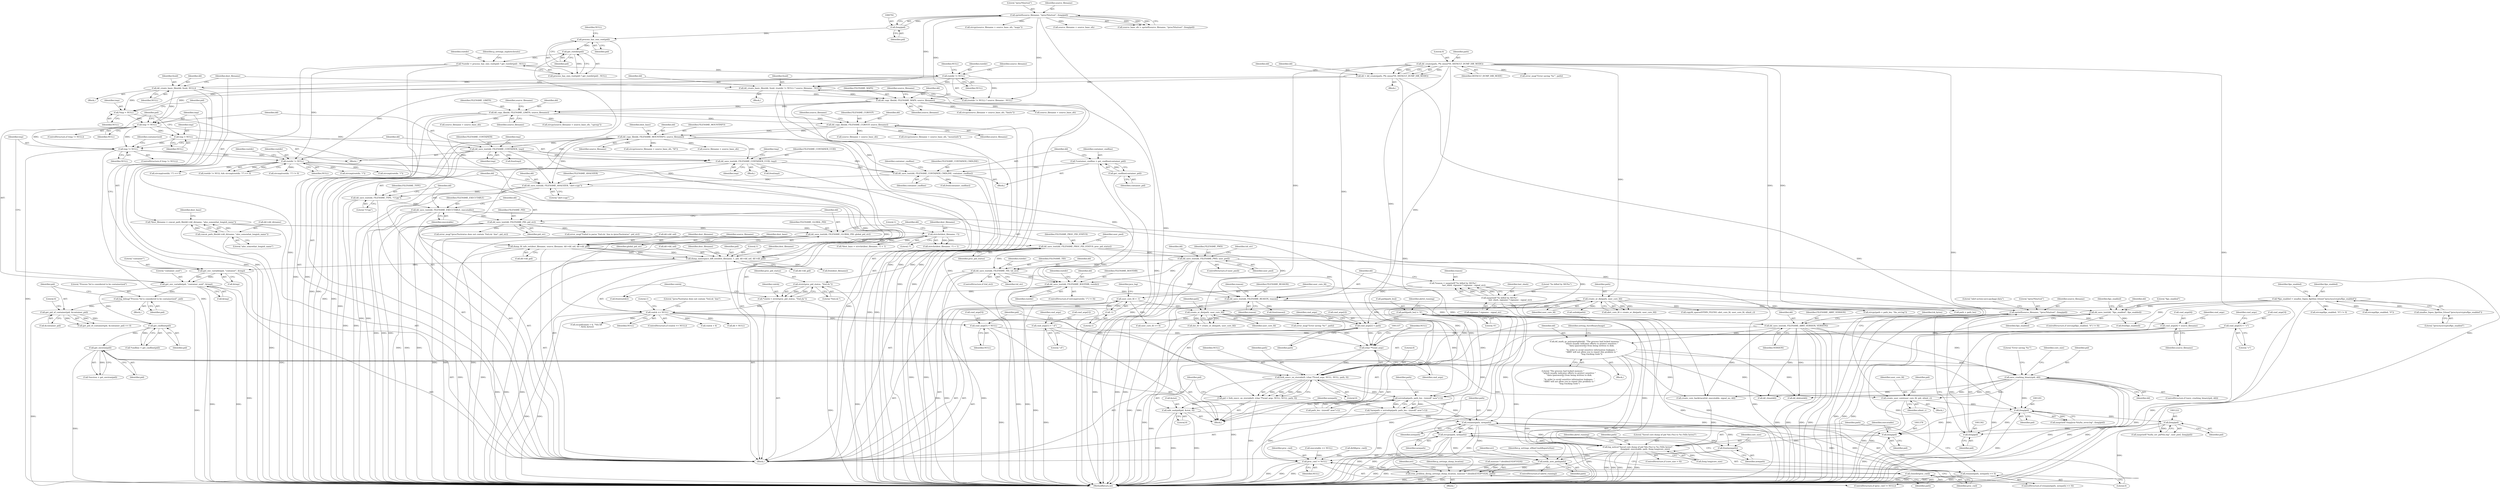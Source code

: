 digraph "0_abrt_3c1b60cfa62d39e5fff5a53a5bc53dae189e740e@API" {
"1001334" [label="(Call,fork_execv_on_steroids(0, (char **)cmd_args, NULL, NULL, path, 0))"];
"1001336" [label="(Call,(char **)cmd_args)"];
"1001311" [label="(Call,cmd_args[2] = path)"];
"1001150" [label="(Call,create_or_die(path, user_core_fd))"];
"1000777" [label="(Call,dd_create(path, /*fs owner*/0, DEFAULT_DUMP_DIR_MODE))"];
"1001286" [label="(Call,path[path_len] = '\0')"];
"1001244" [label="(Call,create_or_die(path, user_core_fd))"];
"1001190" [label="(Call,user_core_fd = -1)"];
"1001192" [label="(Call,-1)"];
"1001306" [label="(Call,cmd_args[1] = \"-d\")"];
"1001321" [label="(Call,cmd_args[4] = source_filename)"];
"1001298" [label="(Call,sprintf(source_filename, \"/proc/%lu/root\", (long)pid))"];
"1000885" [label="(Call,dump_fd_info_ext(dest_filename, source_filename, dd->dd_uid, dd->dd_gid))"];
"1000837" [label="(Call,strrchr(dest_filename, '/'))"];
"1000826" [label="(Call,*dest_filename = concat_path_file(dd->dd_dirname, \"also_somewhat_longish_name\"))"];
"1000828" [label="(Call,concat_path_file(dd->dd_dirname, \"also_somewhat_longish_name\"))"];
"1000873" [label="(Call,dd_copy_file(dd, FILENAME_MOUNTINFO, source_filename))"];
"1000864" [label="(Call,dd_copy_file(dd, FILENAME_CGROUP, source_filename))"];
"1000855" [label="(Call,dd_copy_file(dd, FILENAME_LIMITS, source_filename))"];
"1000846" [label="(Call,dd_copy_file(dd, FILENAME_MAPS, source_filename))"];
"1000810" [label="(Call,dd_create_basic_files(dd, fsuid, (rootdir != NULL) ? source_filename : NULL))"];
"1000775" [label="(Call,dd = dd_create(path, /*fs owner*/0, DEFAULT_DUMP_DIR_MODE))"];
"1000788" [label="(Call,sprintf(source_filename, \"/proc/%lu/root\", (long)pid))"];
"1000791" [label="(Call,(long)pid)"];
"1000814" [label="(Call,rootdir != NULL)"];
"1000799" [label="(Call,*rootdir = process_has_own_root(pid) ? get_rootdir(pid) : NULL)"];
"1000804" [label="(Call,get_rootdir(pid))"];
"1000802" [label="(Call,process_has_own_root(pid))"];
"1000821" [label="(Call,dd_create_basic_files(dd, fsuid, NULL))"];
"1001301" [label="(Call,(long)pid)"];
"1001221" [label="(Call,(long)pid)"];
"1001200" [label="(Call,(long)pid)"];
"1001186" [label="(Call,create_user_core(user_core_fd, pid, ulimit_c))"];
"1001063" [label="(Call,get_environ(pid))"];
"1001056" [label="(Call,get_cmdline(pid))"];
"1000932" [label="(Call,get_env_variable(pid, \"container_uuid\", &tmp))"];
"1000913" [label="(Call,get_env_variable(pid, \"container\", &tmp))"];
"1000897" [label="(Call,dump_namespace_diff_ext(dest_filename, 1, pid, dd->dd_uid, dd->dd_gid))"];
"1000969" [label="(Call,get_pid_of_container(pid, &container_pid))"];
"1000963" [label="(Call,log_debug(\"Process %d is considered to be containerized\", pid))"];
"1001132" [label="(Call,save_crashing_binary(pid, dd))"];
"1001087" [label="(Call,dd_save_text(dd, FILENAME_ABRT_VERSION, VERSION))"];
"1001047" [label="(Call,dd_save_text(dd, FILENAME_REASON, reason))"];
"1001006" [label="(Call,dd_save_text(dd, FILENAME_PROC_PID_STATUS, proc_pid_status))"];
"1001002" [label="(Call,dd_save_text(dd, FILENAME_GLOBAL_PID, global_pid_str))"];
"1000998" [label="(Call,dd_save_text(dd, FILENAME_PID, pid_str))"];
"1000994" [label="(Call,dd_save_text(dd, FILENAME_EXECUTABLE, executable))"];
"1000990" [label="(Call,dd_save_text(dd, FILENAME_TYPE, \"CCpp\"))"];
"1000986" [label="(Call,dd_save_text(dd, FILENAME_ANALYZER, \"abrt-ccpp\"))"];
"1000980" [label="(Call,dd_save_text(dd, FILENAME_CONTAINER_CMDLINE, container_cmdline))"];
"1000942" [label="(Call,dd_save_text(dd, FILENAME_CONTAINER_UUID, tmp))"];
"1000923" [label="(Call,dd_save_text(dd, FILENAME_CONTAINER, tmp))"];
"1000919" [label="(Call,tmp != NULL)"];
"1000910" [label="(Call,*tmp = NULL)"];
"1000938" [label="(Call,tmp != NULL)"];
"1000929" [label="(Call,tmp = NULL)"];
"1000976" [label="(Call,*container_cmdline = get_cmdline(container_pid))"];
"1000978" [label="(Call,get_cmdline(container_pid))"];
"1001018" [label="(Call,dd_save_text(dd, FILENAME_TID, tid_str))"];
"1001012" [label="(Call,dd_save_text(dd, FILENAME_PWD, user_pwd))"];
"1001031" [label="(Call,dd_save_text(dd, FILENAME_ROOTDIR, rootdir))"];
"1000952" [label="(Call,rootdir != NULL)"];
"1001038" [label="(Call,*reason = xasprintf(\"%s killed by SIG%s\",\n                                 last_slash, signame ? signame : signal_str))"];
"1001040" [label="(Call,xasprintf(\"%s killed by SIG%s\",\n                                 last_slash, signame ? signame : signal_str))"];
"1001081" [label="(Call,dd_save_text(dd, \"fips_enabled\", fips_enabled))"];
"1001068" [label="(Call,*fips_enabled = xmalloc_fopen_fgetline_fclose(\"/proc/sys/crypto/fips_enabled\"))"];
"1001070" [label="(Call,xmalloc_fopen_fgetline_fclose(\"/proc/sys/crypto/fips_enabled\"))"];
"1001125" [label="(Call,dd_mark_as_notreportable(dd, \"The process had locked memory \"\n                    \"which usually indicates efforts to protect sensitive \"\n                    \"data (passwords) from being written to disk.\n\"\n                    \"In order to avoid sensitive information leakages, \"\n                    \"ABRT will not allow you to report this problem to \"\n                    \"bug tracking tools\"))"];
"1001316" [label="(Call,cmd_args[3] = \"-r\")"];
"1001326" [label="(Call,cmd_args[5] = NULL)"];
"1001102" [label="(Call,vmlck == NULL)"];
"1001096" [label="(Call,*vmlck = strstr(proc_pid_status, \"VmLck:\"))"];
"1001098" [label="(Call,strstr(proc_pid_status, \"VmLck:\"))"];
"1001332" [label="(Call,pid = fork_execv_on_steroids(0, (char **)cmd_args, NULL, NULL, path, 0))"];
"1001344" [label="(Call,safe_waitpid(pid, &stat, 0))"];
"1001377" [label="(Call,(long)pid)"];
"1001375" [label="(Call,log_notice(\"Saved core dump of pid %lu (%s) to %s (%llu bytes)\",\n                       (long)pid, executable, path, (long long)core_size))"];
"1001387" [label="(Call,notify_new_path(path))"];
"1001405" [label="(Call,trim_problem_dirs(g_settings_dump_location, maxsize * (double)(1024*1024), path))"];
"1001352" [label="(Call,xstrndup(path, path_len - (sizeof(\".new\")-1)))"];
"1001350" [label="(Call,*newpath = xstrndup(path, path_len - (sizeof(\".new\")-1)))"];
"1001362" [label="(Call,rename(path, newpath))"];
"1001361" [label="(Call,rename(path, newpath) == 0)"];
"1001366" [label="(Call,strcpy(path, newpath))"];
"1001369" [label="(Call,free(newpath))"];
"1001440" [label="(Call,proc_cwd != NULL)"];
"1001443" [label="(Call,closedir(proc_cwd))"];
"1000818" [label="(Identifier,NULL)"];
"1001326" [label="(Call,cmd_args[5] = NULL)"];
"1000911" [label="(Identifier,tmp)"];
"1001019" [label="(Identifier,dd)"];
"1001003" [label="(Identifier,dd)"];
"1000943" [label="(Identifier,dd)"];
"1000822" [label="(Identifier,dd)"];
"1001005" [label="(Identifier,global_pid_str)"];
"1000873" [label="(Call,dd_copy_file(dd, FILENAME_MOUNTINFO, source_filename))"];
"1000859" [label="(Call,strcpy(source_filename + source_base_ofs, \"cgroup\"))"];
"1000994" [label="(Call,dd_save_text(dd, FILENAME_EXECUTABLE, executable))"];
"1001039" [label="(Identifier,reason)"];
"1000900" [label="(Identifier,pid)"];
"1000987" [label="(Identifier,dd)"];
"1001155" [label="(Call,copyfd_sparse(STDIN_FILENO, abrt_core_fd, user_core_fd, ulimit_c))"];
"1001043" [label="(Call,signame ? signame : signal_str)"];
"1001101" [label="(ControlStructure,if (vmlck == NULL))"];
"1001297" [label="(Block,)"];
"1000971" [label="(Call,&container_pid)"];
"1000805" [label="(Identifier,pid)"];
"1001379" [label="(Identifier,pid)"];
"1001034" [label="(Identifier,rootdir)"];
"1000982" [label="(Identifier,FILENAME_CONTAINER_CMDLINE)"];
"1001124" [label="(Block,)"];
"1001311" [label="(Call,cmd_args[2] = path)"];
"1000939" [label="(Identifier,tmp)"];
"1001202" [label="(Identifier,pid)"];
"1001015" [label="(Identifier,user_pwd)"];
"1000857" [label="(Identifier,FILENAME_LIMITS)"];
"1001354" [label="(Call,path_len - (sizeof(\".new\")-1))"];
"1001031" [label="(Call,dd_save_text(dd, FILENAME_ROOTDIR, rootdir))"];
"1001098" [label="(Call,strstr(proc_pid_status, \"VmLck:\"))"];
"1000864" [label="(Call,dd_copy_file(dd, FILENAME_CGROUP, source_filename))"];
"1000815" [label="(Identifier,rootdir)"];
"1001344" [label="(Call,safe_waitpid(pid, &stat, 0))"];
"1001133" [label="(Identifier,pid)"];
"1000944" [label="(Identifier,FILENAME_CONTAINER_UUID)"];
"1001049" [label="(Identifier,FILENAME_REASON)"];
"1000983" [label="(Identifier,container_cmdline)"];
"1001236" [label="(Call,strcpy(path + path_len, \"/hs_err.log\"))"];
"1000974" [label="(Block,)"];
"1000941" [label="(Block,)"];
"1000934" [label="(Literal,\"container_uuid\")"];
"1000920" [label="(Identifier,tmp)"];
"1000929" [label="(Call,tmp = NULL)"];
"1001365" [label="(Literal,0)"];
"1000946" [label="(Call,free(tmp))"];
"1000923" [label="(Call,dd_save_text(dd, FILENAME_CONTAINER, tmp))"];
"1001352" [label="(Call,xstrndup(path, path_len - (sizeof(\".new\")-1)))"];
"1000810" [label="(Call,dd_create_basic_files(dd, fsuid, (rootdir != NULL) ? source_filename : NULL))"];
"1001008" [label="(Identifier,FILENAME_PROC_PID_STATUS)"];
"1001127" [label="(Literal,\"The process had locked memory \"\n                    \"which usually indicates efforts to protect sensitive \"\n                    \"data (passwords) from being written to disk.\n\"\n                    \"In order to avoid sensitive information leakages, \"\n                    \"ABRT will not allow you to report this problem to \"\n                    \"bug tracking tools\")"];
"1001303" [label="(Identifier,pid)"];
"1000867" [label="(Identifier,source_filename)"];
"1000918" [label="(ControlStructure,if (tmp != NULL))"];
"1001377" [label="(Call,(long)pid)"];
"1001287" [label="(Call,path[path_len])"];
"1000914" [label="(Identifier,pid)"];
"1000977" [label="(Identifier,container_cmdline)"];
"1001152" [label="(Identifier,user_core_fd)"];
"1000899" [label="(Literal,1)"];
"1000922" [label="(Block,)"];
"1000904" [label="(Call,dd->dd_gid)"];
"1000869" [label="(Call,source_filename + source_base_ofs)"];
"1000782" [label="(Identifier,dd)"];
"1000841" [label="(Call,strcpy(source_filename + source_base_ofs, \"maps\"))"];
"1001057" [label="(Identifier,pid)"];
"1001082" [label="(Identifier,dd)"];
"1001391" [label="(Identifier,g_settings_nMaxCrashReportsSize)"];
"1001042" [label="(Identifier,last_slash)"];
"1001407" [label="(Call,maxsize * (double)(1024*1024))"];
"1001327" [label="(Call,cmd_args[5])"];
"1000887" [label="(Identifier,source_filename)"];
"1001061" [label="(Call,*environ = get_environ(pid))"];
"1000969" [label="(Call,get_pid_of_container(pid, &container_pid))"];
"1000978" [label="(Call,get_cmdline(container_pid))"];
"1001036" [label="(Identifier,rootdir)"];
"1000898" [label="(Identifier,dest_filename)"];
"1001011" [label="(Identifier,user_pwd)"];
"1000965" [label="(Identifier,pid)"];
"1001414" [label="(Identifier,path)"];
"1001186" [label="(Call,create_user_core(user_core_fd, pid, ulimit_c))"];
"1001004" [label="(Identifier,FILENAME_GLOBAL_PID)"];
"1000824" [label="(Identifier,NULL)"];
"1001339" [label="(Identifier,NULL)"];
"1001323" [label="(Identifier,cmd_args)"];
"1000930" [label="(Identifier,tmp)"];
"1001099" [label="(Identifier,proc_pid_status)"];
"1000935" [label="(Call,&tmp)"];
"1000962" [label="(Block,)"];
"1001189" [label="(Identifier,ulimit_c)"];
"1000827" [label="(Identifier,dest_filename)"];
"1000951" [label="(Call,rootdir != NULL && strcmp(rootdir, \"/\") == 0)"];
"1001245" [label="(Identifier,path)"];
"1000821" [label="(Call,dd_create_basic_files(dd, fsuid, NULL))"];
"1001368" [label="(Identifier,newpath)"];
"1000927" [label="(Call,free(tmp))"];
"1000990" [label="(Call,dd_save_text(dd, FILENAME_TYPE, \"CCpp\"))"];
"1000980" [label="(Call,dd_save_text(dd, FILENAME_CONTAINER_CMDLINE, container_cmdline))"];
"1001000" [label="(Identifier,FILENAME_PID)"];
"1001218" [label="(Call,xasprintf(\"%s/hs_err_pid%lu.log\", user_pwd, (long)pid))"];
"1000947" [label="(Identifier,tmp)"];
"1000901" [label="(Call,dd->dd_uid)"];
"1001191" [label="(Identifier,user_core_fd)"];
"1001385" [label="(ControlStructure,if (abrtd_running))"];
"1001071" [label="(Literal,\"/proc/sys/crypto/fips_enabled\")"];
"1000916" [label="(Call,&tmp)"];
"1001069" [label="(Identifier,fips_enabled)"];
"1001129" [label="(Identifier,setting_SaveBinaryImage)"];
"1000783" [label="(Block,)"];
"1001444" [label="(Identifier,proc_cwd)"];
"1001350" [label="(Call,*newpath = xstrndup(path, path_len - (sizeof(\".new\")-1)))"];
"1000908" [label="(Identifier,dest_filename)"];
"1001373" [label="(Identifier,core_size)"];
"1001299" [label="(Identifier,source_filename)"];
"1001443" [label="(Call,closedir(proc_cwd))"];
"1001064" [label="(Identifier,pid)"];
"1001362" [label="(Call,rename(path, newpath))"];
"1000813" [label="(Call,(rootdir != NULL) ? source_filename : NULL)"];
"1001083" [label="(Literal,\"fips_enabled\")"];
"1001364" [label="(Identifier,newpath)"];
"1000817" [label="(Identifier,source_filename)"];
"1000891" [label="(Call,dd->dd_gid)"];
"1001281" [label="(Call,dd_close(dd))"];
"1001096" [label="(Call,*vmlck = strstr(proc_pid_status, \"VmLck:\"))"];
"1001264" [label="(Call,error_msg(\"Error saving '%s'\", path))"];
"1001125" [label="(Call,dd_mark_as_notreportable(dd, \"The process had locked memory \"\n                    \"which usually indicates efforts to protect sensitive \"\n                    \"data (passwords) from being written to disk.\n\"\n                    \"In order to avoid sensitive information leakages, \"\n                    \"ABRT will not allow you to report this problem to \"\n                    \"bug tracking tools\"))"];
"1001040" [label="(Call,xasprintf(\"%s killed by SIG%s\",\n                                 last_slash, signame ? signame : signal_str))"];
"1001242" [label="(Call,dst_fd = create_or_die(path, user_core_fd))"];
"1000790" [label="(Literal,\"/proc/%lu/root\")"];
"1001431" [label="(Call,user_core_fd >= 0)"];
"1001380" [label="(Identifier,executable)"];
"1001382" [label="(Call,(long long)core_size)"];
"1001068" [label="(Call,*fips_enabled = xmalloc_fopen_fgetline_fclose(\"/proc/sys/crypto/fips_enabled\"))"];
"1001363" [label="(Identifier,path)"];
"1000806" [label="(Identifier,NULL)"];
"1000895" [label="(Identifier,dest_base)"];
"1001038" [label="(Call,*reason = xasprintf(\"%s killed by SIG%s\",\n                                 last_slash, signame ? signame : signal_str))"];
"1001301" [label="(Call,(long)pid)"];
"1001388" [label="(Identifier,path)"];
"1000888" [label="(Call,dd->dd_uid)"];
"1001276" [label="(Call,create_core_backtrace(tid, executable, signal_no, dd))"];
"1001351" [label="(Identifier,newpath)"];
"1001332" [label="(Call,pid = fork_execv_on_steroids(0, (char **)cmd_args, NULL, NULL, path, 0))"];
"1000921" [label="(Identifier,NULL)"];
"1001041" [label="(Literal,\"%s killed by SIG%s\")"];
"1001290" [label="(Literal,'\0')"];
"1001014" [label="(Identifier,FILENAME_PWD)"];
"1001132" [label="(Call,save_crashing_binary(pid, dd))"];
"1001325" [label="(Identifier,source_filename)"];
"1001007" [label="(Identifier,dd)"];
"1001322" [label="(Call,cmd_args[4])"];
"1001081" [label="(Call,dd_save_text(dd, \"fips_enabled\", fips_enabled))"];
"1000957" [label="(Identifier,rootdir)"];
"1001052" [label="(Identifier,reason)"];
"1001023" [label="(Identifier,rootdir)"];
"1000991" [label="(Identifier,dd)"];
"1001293" [label="(Identifier,abrtd_running)"];
"1000816" [label="(Identifier,NULL)"];
"1001305" [label="(Literal,\"/abrt-action-save-package-data\")"];
"1001428" [label="(Call,dd_delete(dd))"];
"1000799" [label="(Call,*rootdir = process_has_own_root(pid) ? get_rootdir(pid) : NULL)"];
"1001097" [label="(Identifier,vmlck)"];
"1001439" [label="(ControlStructure,if (proc_cwd != NULL))"];
"1000776" [label="(Identifier,dd)"];
"1001386" [label="(Identifier,abrtd_running)"];
"1001026" [label="(Call,strcmp(rootdir, \"/\") != 0)"];
"1000775" [label="(Call,dd = dd_create(path, /*fs owner*/0, DEFAULT_DUMP_DIR_MODE))"];
"1001330" [label="(Identifier,NULL)"];
"1000780" [label="(Identifier,DEFAULT_DUMP_DIR_MODE)"];
"1000931" [label="(Identifier,NULL)"];
"1001316" [label="(Call,cmd_args[3] = \"-r\")"];
"1000868" [label="(Call,strcpy(source_filename + source_base_ofs, \"mountinfo\"))"];
"1001051" [label="(Call,free(reason))"];
"1000779" [label="(Literal,0)"];
"1001102" [label="(Call,vmlck == NULL)"];
"1001136" [label="(Call,error_msg(\"Error saving '%s'\", path))"];
"1001085" [label="(Call,free(fips_enabled))"];
"1001345" [label="(Identifier,pid)"];
"1001371" [label="(ControlStructure,if (core_size > 0))"];
"1001137" [label="(Literal,\"Error saving '%s'\")"];
"1000954" [label="(Identifier,NULL)"];
"1000837" [label="(Call,strrchr(dest_filename, '/'))"];
"1000956" [label="(Call,strcmp(rootdir, \"/\"))"];
"1000579" [label="(Call,executable == NULL)"];
"1001017" [label="(Identifier,tid_str)"];
"1001317" [label="(Call,cmd_args[3])"];
"1000993" [label="(Literal,\"CCpp\")"];
"1000850" [label="(Call,strcpy(source_filename + source_base_ofs, \"limits\"))"];
"1001032" [label="(Identifier,dd)"];
"1001369" [label="(Call,free(newpath))"];
"1000910" [label="(Call,*tmp = NULL)"];
"1000876" [label="(Identifier,source_filename)"];
"1000800" [label="(Identifier,rootdir)"];
"1000907" [label="(Call,free(dest_filename))"];
"1001197" [label="(Identifier,java_log)"];
"1000840" [label="(Literal,1)"];
"1001050" [label="(Identifier,reason)"];
"1001009" [label="(Identifier,proc_pid_status)"];
"1001018" [label="(Call,dd_save_text(dd, FILENAME_TID, tid_str))"];
"1001048" [label="(Identifier,dd)"];
"1001119" [label="(Call,error_msg(\"Failed to parse 'VmLck:' line in /proc/%s/status\", pid_str))"];
"1001360" [label="(ControlStructure,if (rename(path, newpath) == 0))"];
"1001405" [label="(Call,trim_problem_dirs(g_settings_dump_location, maxsize * (double)(1024*1024), path))"];
"1001089" [label="(Identifier,FILENAME_ABRT_VERSION)"];
"1000973" [label="(Literal,0)"];
"1001446" [label="(Identifier,err)"];
"1000812" [label="(Identifier,fsuid)"];
"1000950" [label="(Identifier,containerized)"];
"1001442" [label="(Identifier,NULL)"];
"1000852" [label="(Identifier,source_filename)"];
"1000802" [label="(Call,process_has_own_root(pid))"];
"1001342" [label="(Literal,0)"];
"1001328" [label="(Identifier,cmd_args)"];
"1000789" [label="(Identifier,source_filename)"];
"1001035" [label="(Call,free(rootdir))"];
"1001340" [label="(Identifier,NULL)"];
"1001178" [label="(Call,unlink(path))"];
"1001193" [label="(Literal,1)"];
"1000836" [label="(Call,strrchr(dest_filename, '/') + 1)"];
"1001321" [label="(Call,cmd_args[4] = source_filename)"];
"1001286" [label="(Call,path[path_len] = '\0')"];
"1001416" [label="(Identifier,err)"];
"1001010" [label="(ControlStructure,if (user_pwd))"];
"1001148" [label="(Call,abrt_core_fd = create_or_die(path, user_core_fd))"];
"1000855" [label="(Call,dd_copy_file(dd, FILENAME_LIMITS, source_filename))"];
"1000838" [label="(Identifier,dest_filename)"];
"1000985" [label="(Identifier,container_cmdline)"];
"1001300" [label="(Literal,\"/proc/%lu/root\")"];
"1000874" [label="(Identifier,dd)"];
"1001027" [label="(Call,strcmp(rootdir, \"/\"))"];
"1001111" [label="(Literal,1)"];
"1000945" [label="(Identifier,tmp)"];
"1001002" [label="(Call,dd_save_text(dd, FILENAME_GLOBAL_PID, global_pid_str))"];
"1001367" [label="(Identifier,path)"];
"1001013" [label="(Identifier,dd)"];
"1000997" [label="(Identifier,executable)"];
"1000925" [label="(Identifier,FILENAME_CONTAINER)"];
"1001341" [label="(Identifier,path)"];
"1000989" [label="(Literal,\"abrt-ccpp\")"];
"1001361" [label="(Call,rename(path, newpath) == 0)"];
"1001063" [label="(Call,get_environ(pid))"];
"1001075" [label="(ControlStructure,if (strcmp(fips_enabled, \"0\") != 0))"];
"1001188" [label="(Identifier,pid)"];
"1001447" [label="(MethodReturn,int)"];
"1000964" [label="(Literal,\"Process %d is considered to be containerized\")"];
"1001348" [label="(Literal,0)"];
"1001315" [label="(Identifier,path)"];
"1001151" [label="(Identifier,path)"];
"1001047" [label="(Call,dd_save_text(dd, FILENAME_REASON, reason))"];
"1000870" [label="(Identifier,source_filename)"];
"1000861" [label="(Identifier,source_filename)"];
"1000940" [label="(Identifier,NULL)"];
"1000834" [label="(Call,*dest_base = strrchr(dest_filename, '/') + 1)"];
"1000809" [label="(Block,)"];
"1000823" [label="(Identifier,fsuid)"];
"1000866" [label="(Identifier,FILENAME_CGROUP)"];
"1000801" [label="(Call,process_has_own_root(pid) ? get_rootdir(pid) : NULL)"];
"1001333" [label="(Identifier,pid)"];
"1001440" [label="(Call,proc_cwd != NULL)"];
"1001353" [label="(Identifier,path)"];
"1001406" [label="(Identifier,g_settings_dump_location)"];
"1001318" [label="(Identifier,cmd_args)"];
"1001320" [label="(Literal,\"-r\")"];
"1001076" [label="(Call,strcmp(fips_enabled, \"0\") != 0)"];
"1001077" [label="(Call,strcmp(fips_enabled, \"0\"))"];
"1000932" [label="(Call,get_env_variable(pid, \"container_uuid\", &tmp))"];
"1001310" [label="(Literal,\"-d\")"];
"1001006" [label="(Call,dd_save_text(dd, FILENAME_PROC_PID_STATUS, proc_pid_status))"];
"1000999" [label="(Identifier,dd)"];
"1000860" [label="(Call,source_filename + source_base_ofs)"];
"1001134" [label="(Identifier,dd)"];
"1001056" [label="(Call,get_cmdline(pid))"];
"1001307" [label="(Call,cmd_args[1])"];
"1001334" [label="(Call,fork_execv_on_steroids(0, (char **)cmd_args, NULL, NULL, path, 0))"];
"1001366" [label="(Call,strcpy(path, newpath))"];
"1001346" [label="(Call,&stat)"];
"1001298" [label="(Call,sprintf(source_filename, \"/proc/%lu/root\", (long)pid))"];
"1001054" [label="(Call,*cmdline = get_cmdline(pid))"];
"1000981" [label="(Identifier,dd)"];
"1001435" [label="(Call,dirfd(proc_cwd))"];
"1001016" [label="(ControlStructure,if (tid_str))"];
"1000804" [label="(Call,get_rootdir(pid))"];
"1000880" [label="(Call,strcpy(source_filename + source_base_ofs, \"fd\"))"];
"1001338" [label="(Identifier,cmd_args)"];
"1000849" [label="(Identifier,source_filename)"];
"1001105" [label="(Call,error_msg(\"/proc/%s/status does not contain 'VmLck:' line\", pid_str))"];
"1000778" [label="(Identifier,path)"];
"1001223" [label="(Identifier,pid)"];
"1001441" [label="(Identifier,proc_cwd)"];
"1000937" [label="(ControlStructure,if (tmp != NULL))"];
"1000847" [label="(Identifier,dd)"];
"1001093" [label="(Identifier,lck_bytes)"];
"1001113" [label="(Call,vmlck + 6)"];
"1000848" [label="(Identifier,FILENAME_MAPS)"];
"1001084" [label="(Identifier,fips_enabled)"];
"1001088" [label="(Identifier,dd)"];
"1001221" [label="(Call,(long)pid)"];
"1000995" [label="(Identifier,dd)"];
"1001306" [label="(Call,cmd_args[1] = \"-d\")"];
"1001246" [label="(Identifier,user_core_fd)"];
"1000865" [label="(Identifier,dd)"];
"1001021" [label="(Identifier,tid_str)"];
"1001185" [label="(Block,)"];
"1001131" [label="(ControlStructure,if (save_crashing_binary(pid, dd)))"];
"1001381" [label="(Identifier,path)"];
"1000984" [label="(Call,free(container_cmdline))"];
"1000777" [label="(Call,dd_create(path, /*fs owner*/0, DEFAULT_DUMP_DIR_MODE))"];
"1001313" [label="(Identifier,cmd_args)"];
"1000886" [label="(Identifier,dest_filename)"];
"1001190" [label="(Call,user_core_fd = -1)"];
"1001012" [label="(Call,dd_save_text(dd, FILENAME_PWD, user_pwd))"];
"1000828" [label="(Call,concat_path_file(dd->dd_dirname, \"also_somewhat_longish_name\"))"];
"1000788" [label="(Call,sprintf(source_filename, \"/proc/%lu/root\", (long)pid))"];
"1001100" [label="(Literal,\"VmLck:\")"];
"1001387" [label="(Call,notify_new_path(path))"];
"1001087" [label="(Call,dd_save_text(dd, FILENAME_ABRT_VERSION, VERSION))"];
"1000986" [label="(Call,dd_save_text(dd, FILENAME_ANALYZER, \"abrt-ccpp\"))"];
"1000953" [label="(Identifier,rootdir)"];
"1000942" [label="(Call,dd_save_text(dd, FILENAME_CONTAINER_UUID, tmp))"];
"1000968" [label="(Call,get_pid_of_container(pid, &container_pid) == 0)"];
"1000926" [label="(Identifier,tmp)"];
"1001126" [label="(Identifier,dd)"];
"1000992" [label="(Identifier,FILENAME_TYPE)"];
"1000814" [label="(Call,rootdir != NULL)"];
"1000979" [label="(Identifier,container_pid)"];
"1000933" [label="(Identifier,pid)"];
"1001187" [label="(Identifier,user_core_fd)"];
"1000919" [label="(Call,tmp != NULL)"];
"1000851" [label="(Call,source_filename + source_base_ofs)"];
"1001142" [label="(Identifier,core_size)"];
"1000998" [label="(Call,dd_save_text(dd, FILENAME_PID, pid_str))"];
"1001025" [label="(ControlStructure,if (strcmp(rootdir, \"/\") != 0))"];
"1000988" [label="(Identifier,FILENAME_ANALYZER)"];
"1001198" [label="(Call,xasprintf(\"/tmp/jvm-%lu/hs_error.log\", (long)pid))"];
"1001312" [label="(Call,cmd_args[2])"];
"1001370" [label="(Identifier,newpath)"];
"1001070" [label="(Call,xmalloc_fopen_fgetline_fclose(\"/proc/sys/crypto/fips_enabled\"))"];
"1000835" [label="(Identifier,dest_base)"];
"1000915" [label="(Literal,\"container\")"];
"1001237" [label="(Call,path + path_len)"];
"1000839" [label="(Literal,'/')"];
"1001073" [label="(Identifier,fips_enabled)"];
"1000875" [label="(Identifier,FILENAME_MOUNTINFO)"];
"1000808" [label="(Identifier,g_settings_explorechroots)"];
"1001106" [label="(Literal,\"/proc/%s/status does not contain 'VmLck:' line\")"];
"1001103" [label="(Identifier,vmlck)"];
"1001244" [label="(Call,create_or_die(path, user_core_fd))"];
"1000928" [label="(Identifier,tmp)"];
"1001001" [label="(Identifier,pid_str)"];
"1000150" [label="(Block,)"];
"1000924" [label="(Identifier,dd)"];
"1000829" [label="(Call,dd->dd_dirname)"];
"1000976" [label="(Call,*container_cmdline = get_cmdline(container_pid))"];
"1000897" [label="(Call,dump_namespace_diff_ext(dest_filename, 1, pid, dd->dd_uid, dd->dd_gid))"];
"1001104" [label="(Identifier,NULL)"];
"1000842" [label="(Call,source_filename + source_base_ofs)"];
"1001336" [label="(Call,(char **)cmd_args)"];
"1000832" [label="(Literal,\"also_somewhat_longish_name\")"];
"1001200" [label="(Call,(long)pid)"];
"1001150" [label="(Call,create_or_die(path, user_core_fd))"];
"1001033" [label="(Identifier,FILENAME_ROOTDIR)"];
"1000846" [label="(Call,dd_copy_file(dd, FILENAME_MAPS, source_filename))"];
"1000881" [label="(Call,source_filename + source_base_ofs)"];
"1000952" [label="(Call,rootdir != NULL)"];
"1001090" [label="(Identifier,VERSION)"];
"1000885" [label="(Call,dump_fd_info_ext(dest_filename, source_filename, dd->dd_uid, dd->dd_gid))"];
"1000811" [label="(Identifier,dd)"];
"1000856" [label="(Identifier,dd)"];
"1000793" [label="(Identifier,pid)"];
"1000955" [label="(Call,strcmp(rootdir, \"/\") == 0)"];
"1000963" [label="(Call,log_debug(\"Process %d is considered to be containerized\", pid))"];
"1000858" [label="(Identifier,source_filename)"];
"1000996" [label="(Identifier,FILENAME_EXECUTABLE)"];
"1001375" [label="(Call,log_notice(\"Saved core dump of pid %lu (%s) to %s (%llu bytes)\",\n                       (long)pid, executable, path, (long long)core_size))"];
"1000786" [label="(Call,source_base_ofs = sprintf(source_filename, \"/proc/%lu/root\", (long)pid))"];
"1001335" [label="(Literal,0)"];
"1000913" [label="(Call,get_env_variable(pid, \"container\", &tmp))"];
"1001086" [label="(Identifier,fips_enabled)"];
"1000912" [label="(Identifier,NULL)"];
"1001376" [label="(Literal,\"Saved core dump of pid %lu (%s) to %s (%llu bytes)\")"];
"1000791" [label="(Call,(long)pid)"];
"1000970" [label="(Identifier,pid)"];
"1001020" [label="(Identifier,FILENAME_TID)"];
"1000878" [label="(Identifier,dest_base)"];
"1001283" [label="(Call,dd = NULL)"];
"1000938" [label="(Call,tmp != NULL)"];
"1001393" [label="(Block,)"];
"1000803" [label="(Identifier,pid)"];
"1001192" [label="(Call,-1)"];
"1000820" [label="(Block,)"];
"1001112" [label="(Call,sscanf(vmlck + 6, \"%lu kB\n\", &lck_bytes))"];
"1000826" [label="(Call,*dest_filename = concat_path_file(dd->dd_dirname, \"also_somewhat_longish_name\"))"];
"1001334" -> "1001332"  [label="AST: "];
"1001334" -> "1001342"  [label="CFG: "];
"1001335" -> "1001334"  [label="AST: "];
"1001336" -> "1001334"  [label="AST: "];
"1001339" -> "1001334"  [label="AST: "];
"1001340" -> "1001334"  [label="AST: "];
"1001341" -> "1001334"  [label="AST: "];
"1001342" -> "1001334"  [label="AST: "];
"1001332" -> "1001334"  [label="CFG: "];
"1001334" -> "1001447"  [label="DDG: "];
"1001334" -> "1001332"  [label="DDG: "];
"1001334" -> "1001332"  [label="DDG: "];
"1001334" -> "1001332"  [label="DDG: "];
"1001334" -> "1001332"  [label="DDG: "];
"1001336" -> "1001334"  [label="DDG: "];
"1001102" -> "1001334"  [label="DDG: "];
"1001286" -> "1001334"  [label="DDG: "];
"1001150" -> "1001334"  [label="DDG: "];
"1000777" -> "1001334"  [label="DDG: "];
"1001244" -> "1001334"  [label="DDG: "];
"1001334" -> "1001352"  [label="DDG: "];
"1001334" -> "1001440"  [label="DDG: "];
"1001336" -> "1001338"  [label="CFG: "];
"1001337" -> "1001336"  [label="AST: "];
"1001338" -> "1001336"  [label="AST: "];
"1001339" -> "1001336"  [label="CFG: "];
"1001336" -> "1001447"  [label="DDG: "];
"1001311" -> "1001336"  [label="DDG: "];
"1001306" -> "1001336"  [label="DDG: "];
"1001321" -> "1001336"  [label="DDG: "];
"1001316" -> "1001336"  [label="DDG: "];
"1001326" -> "1001336"  [label="DDG: "];
"1001311" -> "1001297"  [label="AST: "];
"1001311" -> "1001315"  [label="CFG: "];
"1001312" -> "1001311"  [label="AST: "];
"1001315" -> "1001311"  [label="AST: "];
"1001318" -> "1001311"  [label="CFG: "];
"1001311" -> "1001447"  [label="DDG: "];
"1001150" -> "1001311"  [label="DDG: "];
"1000777" -> "1001311"  [label="DDG: "];
"1001286" -> "1001311"  [label="DDG: "];
"1001244" -> "1001311"  [label="DDG: "];
"1001150" -> "1001148"  [label="AST: "];
"1001150" -> "1001152"  [label="CFG: "];
"1001151" -> "1001150"  [label="AST: "];
"1001152" -> "1001150"  [label="AST: "];
"1001148" -> "1001150"  [label="CFG: "];
"1001150" -> "1001148"  [label="DDG: "];
"1001150" -> "1001148"  [label="DDG: "];
"1000777" -> "1001150"  [label="DDG: "];
"1001150" -> "1001155"  [label="DDG: "];
"1001150" -> "1001178"  [label="DDG: "];
"1001150" -> "1001236"  [label="DDG: "];
"1001150" -> "1001237"  [label="DDG: "];
"1001150" -> "1001244"  [label="DDG: "];
"1001150" -> "1001352"  [label="DDG: "];
"1000777" -> "1000775"  [label="AST: "];
"1000777" -> "1000780"  [label="CFG: "];
"1000778" -> "1000777"  [label="AST: "];
"1000779" -> "1000777"  [label="AST: "];
"1000780" -> "1000777"  [label="AST: "];
"1000775" -> "1000777"  [label="CFG: "];
"1000777" -> "1001447"  [label="DDG: "];
"1000777" -> "1001447"  [label="DDG: "];
"1000777" -> "1000775"  [label="DDG: "];
"1000777" -> "1000775"  [label="DDG: "];
"1000777" -> "1000775"  [label="DDG: "];
"1000777" -> "1001136"  [label="DDG: "];
"1000777" -> "1001236"  [label="DDG: "];
"1000777" -> "1001237"  [label="DDG: "];
"1000777" -> "1001244"  [label="DDG: "];
"1000777" -> "1001352"  [label="DDG: "];
"1001286" -> "1000783"  [label="AST: "];
"1001286" -> "1001290"  [label="CFG: "];
"1001287" -> "1001286"  [label="AST: "];
"1001290" -> "1001286"  [label="AST: "];
"1001293" -> "1001286"  [label="CFG: "];
"1001286" -> "1001447"  [label="DDG: "];
"1001286" -> "1001352"  [label="DDG: "];
"1001286" -> "1001362"  [label="DDG: "];
"1001286" -> "1001366"  [label="DDG: "];
"1001286" -> "1001375"  [label="DDG: "];
"1001286" -> "1001387"  [label="DDG: "];
"1001286" -> "1001405"  [label="DDG: "];
"1001244" -> "1001242"  [label="AST: "];
"1001244" -> "1001246"  [label="CFG: "];
"1001245" -> "1001244"  [label="AST: "];
"1001246" -> "1001244"  [label="AST: "];
"1001242" -> "1001244"  [label="CFG: "];
"1001244" -> "1001242"  [label="DDG: "];
"1001244" -> "1001242"  [label="DDG: "];
"1001190" -> "1001244"  [label="DDG: "];
"1001244" -> "1001264"  [label="DDG: "];
"1001244" -> "1001352"  [label="DDG: "];
"1001244" -> "1001431"  [label="DDG: "];
"1001190" -> "1000783"  [label="AST: "];
"1001190" -> "1001192"  [label="CFG: "];
"1001191" -> "1001190"  [label="AST: "];
"1001192" -> "1001190"  [label="AST: "];
"1001197" -> "1001190"  [label="CFG: "];
"1001190" -> "1001447"  [label="DDG: "];
"1001192" -> "1001190"  [label="DDG: "];
"1001190" -> "1001431"  [label="DDG: "];
"1001192" -> "1001193"  [label="CFG: "];
"1001193" -> "1001192"  [label="AST: "];
"1001306" -> "1001297"  [label="AST: "];
"1001306" -> "1001310"  [label="CFG: "];
"1001307" -> "1001306"  [label="AST: "];
"1001310" -> "1001306"  [label="AST: "];
"1001313" -> "1001306"  [label="CFG: "];
"1001306" -> "1001447"  [label="DDG: "];
"1001321" -> "1001297"  [label="AST: "];
"1001321" -> "1001325"  [label="CFG: "];
"1001322" -> "1001321"  [label="AST: "];
"1001325" -> "1001321"  [label="AST: "];
"1001328" -> "1001321"  [label="CFG: "];
"1001321" -> "1001447"  [label="DDG: "];
"1001321" -> "1001447"  [label="DDG: "];
"1001298" -> "1001321"  [label="DDG: "];
"1001298" -> "1001297"  [label="AST: "];
"1001298" -> "1001301"  [label="CFG: "];
"1001299" -> "1001298"  [label="AST: "];
"1001300" -> "1001298"  [label="AST: "];
"1001301" -> "1001298"  [label="AST: "];
"1001305" -> "1001298"  [label="CFG: "];
"1001298" -> "1001447"  [label="DDG: "];
"1001298" -> "1001447"  [label="DDG: "];
"1000885" -> "1001298"  [label="DDG: "];
"1001301" -> "1001298"  [label="DDG: "];
"1000885" -> "1000783"  [label="AST: "];
"1000885" -> "1000891"  [label="CFG: "];
"1000886" -> "1000885"  [label="AST: "];
"1000887" -> "1000885"  [label="AST: "];
"1000888" -> "1000885"  [label="AST: "];
"1000891" -> "1000885"  [label="AST: "];
"1000895" -> "1000885"  [label="CFG: "];
"1000885" -> "1001447"  [label="DDG: "];
"1000885" -> "1001447"  [label="DDG: "];
"1000837" -> "1000885"  [label="DDG: "];
"1000873" -> "1000885"  [label="DDG: "];
"1000885" -> "1000897"  [label="DDG: "];
"1000885" -> "1000897"  [label="DDG: "];
"1000885" -> "1000897"  [label="DDG: "];
"1000837" -> "1000836"  [label="AST: "];
"1000837" -> "1000839"  [label="CFG: "];
"1000838" -> "1000837"  [label="AST: "];
"1000839" -> "1000837"  [label="AST: "];
"1000840" -> "1000837"  [label="CFG: "];
"1000837" -> "1000834"  [label="DDG: "];
"1000837" -> "1000834"  [label="DDG: "];
"1000837" -> "1000836"  [label="DDG: "];
"1000837" -> "1000836"  [label="DDG: "];
"1000826" -> "1000837"  [label="DDG: "];
"1000826" -> "1000783"  [label="AST: "];
"1000826" -> "1000828"  [label="CFG: "];
"1000827" -> "1000826"  [label="AST: "];
"1000828" -> "1000826"  [label="AST: "];
"1000835" -> "1000826"  [label="CFG: "];
"1000826" -> "1001447"  [label="DDG: "];
"1000828" -> "1000826"  [label="DDG: "];
"1000828" -> "1000826"  [label="DDG: "];
"1000828" -> "1000832"  [label="CFG: "];
"1000829" -> "1000828"  [label="AST: "];
"1000832" -> "1000828"  [label="AST: "];
"1000828" -> "1001447"  [label="DDG: "];
"1000873" -> "1000783"  [label="AST: "];
"1000873" -> "1000876"  [label="CFG: "];
"1000874" -> "1000873"  [label="AST: "];
"1000875" -> "1000873"  [label="AST: "];
"1000876" -> "1000873"  [label="AST: "];
"1000878" -> "1000873"  [label="CFG: "];
"1000873" -> "1001447"  [label="DDG: "];
"1000873" -> "1001447"  [label="DDG: "];
"1000864" -> "1000873"  [label="DDG: "];
"1000864" -> "1000873"  [label="DDG: "];
"1000873" -> "1000880"  [label="DDG: "];
"1000873" -> "1000881"  [label="DDG: "];
"1000873" -> "1000923"  [label="DDG: "];
"1000873" -> "1000942"  [label="DDG: "];
"1000873" -> "1000980"  [label="DDG: "];
"1000873" -> "1000986"  [label="DDG: "];
"1000864" -> "1000783"  [label="AST: "];
"1000864" -> "1000867"  [label="CFG: "];
"1000865" -> "1000864"  [label="AST: "];
"1000866" -> "1000864"  [label="AST: "];
"1000867" -> "1000864"  [label="AST: "];
"1000870" -> "1000864"  [label="CFG: "];
"1000864" -> "1001447"  [label="DDG: "];
"1000864" -> "1001447"  [label="DDG: "];
"1000855" -> "1000864"  [label="DDG: "];
"1000855" -> "1000864"  [label="DDG: "];
"1000864" -> "1000868"  [label="DDG: "];
"1000864" -> "1000869"  [label="DDG: "];
"1000855" -> "1000783"  [label="AST: "];
"1000855" -> "1000858"  [label="CFG: "];
"1000856" -> "1000855"  [label="AST: "];
"1000857" -> "1000855"  [label="AST: "];
"1000858" -> "1000855"  [label="AST: "];
"1000861" -> "1000855"  [label="CFG: "];
"1000855" -> "1001447"  [label="DDG: "];
"1000855" -> "1001447"  [label="DDG: "];
"1000846" -> "1000855"  [label="DDG: "];
"1000846" -> "1000855"  [label="DDG: "];
"1000855" -> "1000859"  [label="DDG: "];
"1000855" -> "1000860"  [label="DDG: "];
"1000846" -> "1000783"  [label="AST: "];
"1000846" -> "1000849"  [label="CFG: "];
"1000847" -> "1000846"  [label="AST: "];
"1000848" -> "1000846"  [label="AST: "];
"1000849" -> "1000846"  [label="AST: "];
"1000852" -> "1000846"  [label="CFG: "];
"1000846" -> "1001447"  [label="DDG: "];
"1000846" -> "1001447"  [label="DDG: "];
"1000810" -> "1000846"  [label="DDG: "];
"1000821" -> "1000846"  [label="DDG: "];
"1000788" -> "1000846"  [label="DDG: "];
"1000846" -> "1000850"  [label="DDG: "];
"1000846" -> "1000851"  [label="DDG: "];
"1000810" -> "1000809"  [label="AST: "];
"1000810" -> "1000813"  [label="CFG: "];
"1000811" -> "1000810"  [label="AST: "];
"1000812" -> "1000810"  [label="AST: "];
"1000813" -> "1000810"  [label="AST: "];
"1000827" -> "1000810"  [label="CFG: "];
"1000810" -> "1001447"  [label="DDG: "];
"1000810" -> "1001447"  [label="DDG: "];
"1000810" -> "1001447"  [label="DDG: "];
"1000775" -> "1000810"  [label="DDG: "];
"1000788" -> "1000810"  [label="DDG: "];
"1000814" -> "1000810"  [label="DDG: "];
"1000775" -> "1000150"  [label="AST: "];
"1000776" -> "1000775"  [label="AST: "];
"1000782" -> "1000775"  [label="CFG: "];
"1000775" -> "1001447"  [label="DDG: "];
"1000775" -> "1001447"  [label="DDG: "];
"1000775" -> "1000821"  [label="DDG: "];
"1000788" -> "1000786"  [label="AST: "];
"1000788" -> "1000791"  [label="CFG: "];
"1000789" -> "1000788"  [label="AST: "];
"1000790" -> "1000788"  [label="AST: "];
"1000791" -> "1000788"  [label="AST: "];
"1000786" -> "1000788"  [label="CFG: "];
"1000788" -> "1001447"  [label="DDG: "];
"1000788" -> "1000786"  [label="DDG: "];
"1000788" -> "1000786"  [label="DDG: "];
"1000788" -> "1000786"  [label="DDG: "];
"1000791" -> "1000788"  [label="DDG: "];
"1000788" -> "1000813"  [label="DDG: "];
"1000788" -> "1000841"  [label="DDG: "];
"1000788" -> "1000842"  [label="DDG: "];
"1000791" -> "1000793"  [label="CFG: "];
"1000792" -> "1000791"  [label="AST: "];
"1000793" -> "1000791"  [label="AST: "];
"1000791" -> "1000802"  [label="DDG: "];
"1000814" -> "1000813"  [label="AST: "];
"1000814" -> "1000816"  [label="CFG: "];
"1000815" -> "1000814"  [label="AST: "];
"1000816" -> "1000814"  [label="AST: "];
"1000817" -> "1000814"  [label="CFG: "];
"1000818" -> "1000814"  [label="CFG: "];
"1000799" -> "1000814"  [label="DDG: "];
"1000814" -> "1000813"  [label="DDG: "];
"1000814" -> "1000910"  [label="DDG: "];
"1000814" -> "1000919"  [label="DDG: "];
"1000814" -> "1000952"  [label="DDG: "];
"1000799" -> "1000783"  [label="AST: "];
"1000799" -> "1000801"  [label="CFG: "];
"1000800" -> "1000799"  [label="AST: "];
"1000801" -> "1000799"  [label="AST: "];
"1000808" -> "1000799"  [label="CFG: "];
"1000799" -> "1001447"  [label="DDG: "];
"1000804" -> "1000799"  [label="DDG: "];
"1000799" -> "1000952"  [label="DDG: "];
"1000804" -> "1000801"  [label="AST: "];
"1000804" -> "1000805"  [label="CFG: "];
"1000805" -> "1000804"  [label="AST: "];
"1000801" -> "1000804"  [label="CFG: "];
"1000804" -> "1000801"  [label="DDG: "];
"1000802" -> "1000804"  [label="DDG: "];
"1000804" -> "1000897"  [label="DDG: "];
"1000802" -> "1000801"  [label="AST: "];
"1000802" -> "1000803"  [label="CFG: "];
"1000803" -> "1000802"  [label="AST: "];
"1000805" -> "1000802"  [label="CFG: "];
"1000806" -> "1000802"  [label="CFG: "];
"1000802" -> "1000897"  [label="DDG: "];
"1000821" -> "1000820"  [label="AST: "];
"1000821" -> "1000824"  [label="CFG: "];
"1000822" -> "1000821"  [label="AST: "];
"1000823" -> "1000821"  [label="AST: "];
"1000824" -> "1000821"  [label="AST: "];
"1000827" -> "1000821"  [label="CFG: "];
"1000821" -> "1001447"  [label="DDG: "];
"1000821" -> "1001447"  [label="DDG: "];
"1000821" -> "1000910"  [label="DDG: "];
"1000821" -> "1000919"  [label="DDG: "];
"1001301" -> "1001303"  [label="CFG: "];
"1001302" -> "1001301"  [label="AST: "];
"1001303" -> "1001301"  [label="AST: "];
"1001221" -> "1001301"  [label="DDG: "];
"1001200" -> "1001301"  [label="DDG: "];
"1001221" -> "1001218"  [label="AST: "];
"1001221" -> "1001223"  [label="CFG: "];
"1001222" -> "1001221"  [label="AST: "];
"1001223" -> "1001221"  [label="AST: "];
"1001218" -> "1001221"  [label="CFG: "];
"1001221" -> "1001447"  [label="DDG: "];
"1001221" -> "1001218"  [label="DDG: "];
"1001200" -> "1001221"  [label="DDG: "];
"1001221" -> "1001377"  [label="DDG: "];
"1001200" -> "1001198"  [label="AST: "];
"1001200" -> "1001202"  [label="CFG: "];
"1001201" -> "1001200"  [label="AST: "];
"1001202" -> "1001200"  [label="AST: "];
"1001198" -> "1001200"  [label="CFG: "];
"1001200" -> "1001447"  [label="DDG: "];
"1001200" -> "1001198"  [label="DDG: "];
"1001186" -> "1001200"  [label="DDG: "];
"1001063" -> "1001200"  [label="DDG: "];
"1001132" -> "1001200"  [label="DDG: "];
"1001200" -> "1001377"  [label="DDG: "];
"1001186" -> "1001185"  [label="AST: "];
"1001186" -> "1001189"  [label="CFG: "];
"1001187" -> "1001186"  [label="AST: "];
"1001188" -> "1001186"  [label="AST: "];
"1001189" -> "1001186"  [label="AST: "];
"1001191" -> "1001186"  [label="CFG: "];
"1001186" -> "1001447"  [label="DDG: "];
"1001186" -> "1001447"  [label="DDG: "];
"1001063" -> "1001186"  [label="DDG: "];
"1001132" -> "1001186"  [label="DDG: "];
"1001063" -> "1001061"  [label="AST: "];
"1001063" -> "1001064"  [label="CFG: "];
"1001064" -> "1001063"  [label="AST: "];
"1001061" -> "1001063"  [label="CFG: "];
"1001063" -> "1001447"  [label="DDG: "];
"1001063" -> "1001061"  [label="DDG: "];
"1001056" -> "1001063"  [label="DDG: "];
"1001063" -> "1001132"  [label="DDG: "];
"1001056" -> "1001054"  [label="AST: "];
"1001056" -> "1001057"  [label="CFG: "];
"1001057" -> "1001056"  [label="AST: "];
"1001054" -> "1001056"  [label="CFG: "];
"1001056" -> "1001054"  [label="DDG: "];
"1000932" -> "1001056"  [label="DDG: "];
"1000969" -> "1001056"  [label="DDG: "];
"1000932" -> "1000783"  [label="AST: "];
"1000932" -> "1000935"  [label="CFG: "];
"1000933" -> "1000932"  [label="AST: "];
"1000934" -> "1000932"  [label="AST: "];
"1000935" -> "1000932"  [label="AST: "];
"1000939" -> "1000932"  [label="CFG: "];
"1000932" -> "1001447"  [label="DDG: "];
"1000932" -> "1001447"  [label="DDG: "];
"1000913" -> "1000932"  [label="DDG: "];
"1000913" -> "1000932"  [label="DDG: "];
"1000932" -> "1000963"  [label="DDG: "];
"1000913" -> "1000783"  [label="AST: "];
"1000913" -> "1000916"  [label="CFG: "];
"1000914" -> "1000913"  [label="AST: "];
"1000915" -> "1000913"  [label="AST: "];
"1000916" -> "1000913"  [label="AST: "];
"1000920" -> "1000913"  [label="CFG: "];
"1000913" -> "1001447"  [label="DDG: "];
"1000897" -> "1000913"  [label="DDG: "];
"1000897" -> "1000783"  [label="AST: "];
"1000897" -> "1000904"  [label="CFG: "];
"1000898" -> "1000897"  [label="AST: "];
"1000899" -> "1000897"  [label="AST: "];
"1000900" -> "1000897"  [label="AST: "];
"1000901" -> "1000897"  [label="AST: "];
"1000904" -> "1000897"  [label="AST: "];
"1000908" -> "1000897"  [label="CFG: "];
"1000897" -> "1001447"  [label="DDG: "];
"1000897" -> "1001447"  [label="DDG: "];
"1000897" -> "1001447"  [label="DDG: "];
"1000897" -> "1000907"  [label="DDG: "];
"1000969" -> "1000968"  [label="AST: "];
"1000969" -> "1000971"  [label="CFG: "];
"1000970" -> "1000969"  [label="AST: "];
"1000971" -> "1000969"  [label="AST: "];
"1000973" -> "1000969"  [label="CFG: "];
"1000969" -> "1001447"  [label="DDG: "];
"1000969" -> "1000968"  [label="DDG: "];
"1000969" -> "1000968"  [label="DDG: "];
"1000963" -> "1000969"  [label="DDG: "];
"1000963" -> "1000962"  [label="AST: "];
"1000963" -> "1000965"  [label="CFG: "];
"1000964" -> "1000963"  [label="AST: "];
"1000965" -> "1000963"  [label="AST: "];
"1000970" -> "1000963"  [label="CFG: "];
"1000963" -> "1001447"  [label="DDG: "];
"1001132" -> "1001131"  [label="AST: "];
"1001132" -> "1001134"  [label="CFG: "];
"1001133" -> "1001132"  [label="AST: "];
"1001134" -> "1001132"  [label="AST: "];
"1001137" -> "1001132"  [label="CFG: "];
"1001142" -> "1001132"  [label="CFG: "];
"1001132" -> "1001447"  [label="DDG: "];
"1001132" -> "1001447"  [label="DDG: "];
"1001132" -> "1001447"  [label="DDG: "];
"1001087" -> "1001132"  [label="DDG: "];
"1001125" -> "1001132"  [label="DDG: "];
"1001132" -> "1001276"  [label="DDG: "];
"1001132" -> "1001281"  [label="DDG: "];
"1001132" -> "1001428"  [label="DDG: "];
"1001087" -> "1000783"  [label="AST: "];
"1001087" -> "1001090"  [label="CFG: "];
"1001088" -> "1001087"  [label="AST: "];
"1001089" -> "1001087"  [label="AST: "];
"1001090" -> "1001087"  [label="AST: "];
"1001093" -> "1001087"  [label="CFG: "];
"1001087" -> "1001447"  [label="DDG: "];
"1001087" -> "1001447"  [label="DDG: "];
"1001087" -> "1001447"  [label="DDG: "];
"1001087" -> "1001447"  [label="DDG: "];
"1001047" -> "1001087"  [label="DDG: "];
"1001081" -> "1001087"  [label="DDG: "];
"1001087" -> "1001125"  [label="DDG: "];
"1001087" -> "1001276"  [label="DDG: "];
"1001087" -> "1001281"  [label="DDG: "];
"1001087" -> "1001428"  [label="DDG: "];
"1001047" -> "1000783"  [label="AST: "];
"1001047" -> "1001050"  [label="CFG: "];
"1001048" -> "1001047"  [label="AST: "];
"1001049" -> "1001047"  [label="AST: "];
"1001050" -> "1001047"  [label="AST: "];
"1001052" -> "1001047"  [label="CFG: "];
"1001047" -> "1001447"  [label="DDG: "];
"1001047" -> "1001447"  [label="DDG: "];
"1001006" -> "1001047"  [label="DDG: "];
"1001018" -> "1001047"  [label="DDG: "];
"1001012" -> "1001047"  [label="DDG: "];
"1001031" -> "1001047"  [label="DDG: "];
"1001038" -> "1001047"  [label="DDG: "];
"1001047" -> "1001051"  [label="DDG: "];
"1001047" -> "1001081"  [label="DDG: "];
"1001006" -> "1000783"  [label="AST: "];
"1001006" -> "1001009"  [label="CFG: "];
"1001007" -> "1001006"  [label="AST: "];
"1001008" -> "1001006"  [label="AST: "];
"1001009" -> "1001006"  [label="AST: "];
"1001011" -> "1001006"  [label="CFG: "];
"1001006" -> "1001447"  [label="DDG: "];
"1001006" -> "1001447"  [label="DDG: "];
"1001002" -> "1001006"  [label="DDG: "];
"1001006" -> "1001012"  [label="DDG: "];
"1001006" -> "1001018"  [label="DDG: "];
"1001006" -> "1001031"  [label="DDG: "];
"1001006" -> "1001098"  [label="DDG: "];
"1001002" -> "1000783"  [label="AST: "];
"1001002" -> "1001005"  [label="CFG: "];
"1001003" -> "1001002"  [label="AST: "];
"1001004" -> "1001002"  [label="AST: "];
"1001005" -> "1001002"  [label="AST: "];
"1001007" -> "1001002"  [label="CFG: "];
"1001002" -> "1001447"  [label="DDG: "];
"1001002" -> "1001447"  [label="DDG: "];
"1001002" -> "1001447"  [label="DDG: "];
"1000998" -> "1001002"  [label="DDG: "];
"1000998" -> "1000783"  [label="AST: "];
"1000998" -> "1001001"  [label="CFG: "];
"1000999" -> "1000998"  [label="AST: "];
"1001000" -> "1000998"  [label="AST: "];
"1001001" -> "1000998"  [label="AST: "];
"1001003" -> "1000998"  [label="CFG: "];
"1000998" -> "1001447"  [label="DDG: "];
"1000998" -> "1001447"  [label="DDG: "];
"1000998" -> "1001447"  [label="DDG: "];
"1000994" -> "1000998"  [label="DDG: "];
"1000998" -> "1001105"  [label="DDG: "];
"1000998" -> "1001119"  [label="DDG: "];
"1000994" -> "1000783"  [label="AST: "];
"1000994" -> "1000997"  [label="CFG: "];
"1000995" -> "1000994"  [label="AST: "];
"1000996" -> "1000994"  [label="AST: "];
"1000997" -> "1000994"  [label="AST: "];
"1000999" -> "1000994"  [label="CFG: "];
"1000994" -> "1001447"  [label="DDG: "];
"1000994" -> "1001447"  [label="DDG: "];
"1000994" -> "1001447"  [label="DDG: "];
"1000990" -> "1000994"  [label="DDG: "];
"1000994" -> "1001276"  [label="DDG: "];
"1000994" -> "1001375"  [label="DDG: "];
"1000990" -> "1000783"  [label="AST: "];
"1000990" -> "1000993"  [label="CFG: "];
"1000991" -> "1000990"  [label="AST: "];
"1000992" -> "1000990"  [label="AST: "];
"1000993" -> "1000990"  [label="AST: "];
"1000995" -> "1000990"  [label="CFG: "];
"1000990" -> "1001447"  [label="DDG: "];
"1000990" -> "1001447"  [label="DDG: "];
"1000986" -> "1000990"  [label="DDG: "];
"1000986" -> "1000783"  [label="AST: "];
"1000986" -> "1000989"  [label="CFG: "];
"1000987" -> "1000986"  [label="AST: "];
"1000988" -> "1000986"  [label="AST: "];
"1000989" -> "1000986"  [label="AST: "];
"1000991" -> "1000986"  [label="CFG: "];
"1000986" -> "1001447"  [label="DDG: "];
"1000986" -> "1001447"  [label="DDG: "];
"1000980" -> "1000986"  [label="DDG: "];
"1000942" -> "1000986"  [label="DDG: "];
"1000923" -> "1000986"  [label="DDG: "];
"1000980" -> "1000974"  [label="AST: "];
"1000980" -> "1000983"  [label="CFG: "];
"1000981" -> "1000980"  [label="AST: "];
"1000982" -> "1000980"  [label="AST: "];
"1000983" -> "1000980"  [label="AST: "];
"1000985" -> "1000980"  [label="CFG: "];
"1000980" -> "1001447"  [label="DDG: "];
"1000980" -> "1001447"  [label="DDG: "];
"1000942" -> "1000980"  [label="DDG: "];
"1000923" -> "1000980"  [label="DDG: "];
"1000976" -> "1000980"  [label="DDG: "];
"1000980" -> "1000984"  [label="DDG: "];
"1000942" -> "1000941"  [label="AST: "];
"1000942" -> "1000945"  [label="CFG: "];
"1000943" -> "1000942"  [label="AST: "];
"1000944" -> "1000942"  [label="AST: "];
"1000945" -> "1000942"  [label="AST: "];
"1000947" -> "1000942"  [label="CFG: "];
"1000942" -> "1001447"  [label="DDG: "];
"1000942" -> "1001447"  [label="DDG: "];
"1000923" -> "1000942"  [label="DDG: "];
"1000938" -> "1000942"  [label="DDG: "];
"1000942" -> "1000946"  [label="DDG: "];
"1000923" -> "1000922"  [label="AST: "];
"1000923" -> "1000926"  [label="CFG: "];
"1000924" -> "1000923"  [label="AST: "];
"1000925" -> "1000923"  [label="AST: "];
"1000926" -> "1000923"  [label="AST: "];
"1000928" -> "1000923"  [label="CFG: "];
"1000923" -> "1001447"  [label="DDG: "];
"1000923" -> "1001447"  [label="DDG: "];
"1000919" -> "1000923"  [label="DDG: "];
"1000923" -> "1000927"  [label="DDG: "];
"1000919" -> "1000918"  [label="AST: "];
"1000919" -> "1000921"  [label="CFG: "];
"1000920" -> "1000919"  [label="AST: "];
"1000921" -> "1000919"  [label="AST: "];
"1000924" -> "1000919"  [label="CFG: "];
"1000933" -> "1000919"  [label="CFG: "];
"1000910" -> "1000919"  [label="DDG: "];
"1000919" -> "1000929"  [label="DDG: "];
"1000919" -> "1000938"  [label="DDG: "];
"1000919" -> "1000938"  [label="DDG: "];
"1000910" -> "1000783"  [label="AST: "];
"1000910" -> "1000912"  [label="CFG: "];
"1000911" -> "1000910"  [label="AST: "];
"1000912" -> "1000910"  [label="AST: "];
"1000914" -> "1000910"  [label="CFG: "];
"1000938" -> "1000937"  [label="AST: "];
"1000938" -> "1000940"  [label="CFG: "];
"1000939" -> "1000938"  [label="AST: "];
"1000940" -> "1000938"  [label="AST: "];
"1000943" -> "1000938"  [label="CFG: "];
"1000950" -> "1000938"  [label="CFG: "];
"1000938" -> "1001447"  [label="DDG: "];
"1000938" -> "1001447"  [label="DDG: "];
"1000929" -> "1000938"  [label="DDG: "];
"1000938" -> "1000952"  [label="DDG: "];
"1000929" -> "1000922"  [label="AST: "];
"1000929" -> "1000931"  [label="CFG: "];
"1000930" -> "1000929"  [label="AST: "];
"1000931" -> "1000929"  [label="AST: "];
"1000933" -> "1000929"  [label="CFG: "];
"1000976" -> "1000974"  [label="AST: "];
"1000976" -> "1000978"  [label="CFG: "];
"1000977" -> "1000976"  [label="AST: "];
"1000978" -> "1000976"  [label="AST: "];
"1000981" -> "1000976"  [label="CFG: "];
"1000976" -> "1001447"  [label="DDG: "];
"1000978" -> "1000976"  [label="DDG: "];
"1000978" -> "1000979"  [label="CFG: "];
"1000979" -> "1000978"  [label="AST: "];
"1000978" -> "1001447"  [label="DDG: "];
"1001018" -> "1001016"  [label="AST: "];
"1001018" -> "1001021"  [label="CFG: "];
"1001019" -> "1001018"  [label="AST: "];
"1001020" -> "1001018"  [label="AST: "];
"1001021" -> "1001018"  [label="AST: "];
"1001023" -> "1001018"  [label="CFG: "];
"1001018" -> "1001447"  [label="DDG: "];
"1001018" -> "1001447"  [label="DDG: "];
"1001018" -> "1001447"  [label="DDG: "];
"1001012" -> "1001018"  [label="DDG: "];
"1001018" -> "1001031"  [label="DDG: "];
"1001012" -> "1001010"  [label="AST: "];
"1001012" -> "1001015"  [label="CFG: "];
"1001013" -> "1001012"  [label="AST: "];
"1001014" -> "1001012"  [label="AST: "];
"1001015" -> "1001012"  [label="AST: "];
"1001017" -> "1001012"  [label="CFG: "];
"1001012" -> "1001447"  [label="DDG: "];
"1001012" -> "1001447"  [label="DDG: "];
"1001012" -> "1001447"  [label="DDG: "];
"1001012" -> "1001031"  [label="DDG: "];
"1001012" -> "1001218"  [label="DDG: "];
"1001031" -> "1001025"  [label="AST: "];
"1001031" -> "1001034"  [label="CFG: "];
"1001032" -> "1001031"  [label="AST: "];
"1001033" -> "1001031"  [label="AST: "];
"1001034" -> "1001031"  [label="AST: "];
"1001036" -> "1001031"  [label="CFG: "];
"1001031" -> "1001447"  [label="DDG: "];
"1001031" -> "1001447"  [label="DDG: "];
"1000952" -> "1001031"  [label="DDG: "];
"1001031" -> "1001035"  [label="DDG: "];
"1000952" -> "1000951"  [label="AST: "];
"1000952" -> "1000954"  [label="CFG: "];
"1000953" -> "1000952"  [label="AST: "];
"1000954" -> "1000952"  [label="AST: "];
"1000957" -> "1000952"  [label="CFG: "];
"1000951" -> "1000952"  [label="CFG: "];
"1000952" -> "1000951"  [label="DDG: "];
"1000952" -> "1000951"  [label="DDG: "];
"1000952" -> "1000955"  [label="DDG: "];
"1000952" -> "1000956"  [label="DDG: "];
"1000952" -> "1001026"  [label="DDG: "];
"1000952" -> "1001027"  [label="DDG: "];
"1000952" -> "1001035"  [label="DDG: "];
"1000952" -> "1001102"  [label="DDG: "];
"1001038" -> "1000783"  [label="AST: "];
"1001038" -> "1001040"  [label="CFG: "];
"1001039" -> "1001038"  [label="AST: "];
"1001040" -> "1001038"  [label="AST: "];
"1001048" -> "1001038"  [label="CFG: "];
"1001038" -> "1001447"  [label="DDG: "];
"1001040" -> "1001038"  [label="DDG: "];
"1001040" -> "1001038"  [label="DDG: "];
"1001040" -> "1001038"  [label="DDG: "];
"1001040" -> "1001043"  [label="CFG: "];
"1001041" -> "1001040"  [label="AST: "];
"1001042" -> "1001040"  [label="AST: "];
"1001043" -> "1001040"  [label="AST: "];
"1001040" -> "1001447"  [label="DDG: "];
"1001040" -> "1001447"  [label="DDG: "];
"1001081" -> "1001075"  [label="AST: "];
"1001081" -> "1001084"  [label="CFG: "];
"1001082" -> "1001081"  [label="AST: "];
"1001083" -> "1001081"  [label="AST: "];
"1001084" -> "1001081"  [label="AST: "];
"1001086" -> "1001081"  [label="CFG: "];
"1001081" -> "1001447"  [label="DDG: "];
"1001068" -> "1001081"  [label="DDG: "];
"1001081" -> "1001085"  [label="DDG: "];
"1001068" -> "1000783"  [label="AST: "];
"1001068" -> "1001070"  [label="CFG: "];
"1001069" -> "1001068"  [label="AST: "];
"1001070" -> "1001068"  [label="AST: "];
"1001073" -> "1001068"  [label="CFG: "];
"1001068" -> "1001447"  [label="DDG: "];
"1001068" -> "1001447"  [label="DDG: "];
"1001070" -> "1001068"  [label="DDG: "];
"1001068" -> "1001076"  [label="DDG: "];
"1001068" -> "1001077"  [label="DDG: "];
"1001068" -> "1001085"  [label="DDG: "];
"1001070" -> "1001071"  [label="CFG: "];
"1001071" -> "1001070"  [label="AST: "];
"1001125" -> "1001124"  [label="AST: "];
"1001125" -> "1001127"  [label="CFG: "];
"1001126" -> "1001125"  [label="AST: "];
"1001127" -> "1001125"  [label="AST: "];
"1001129" -> "1001125"  [label="CFG: "];
"1001125" -> "1001447"  [label="DDG: "];
"1001125" -> "1001447"  [label="DDG: "];
"1001125" -> "1001276"  [label="DDG: "];
"1001125" -> "1001281"  [label="DDG: "];
"1001125" -> "1001428"  [label="DDG: "];
"1001316" -> "1001297"  [label="AST: "];
"1001316" -> "1001320"  [label="CFG: "];
"1001317" -> "1001316"  [label="AST: "];
"1001320" -> "1001316"  [label="AST: "];
"1001323" -> "1001316"  [label="CFG: "];
"1001316" -> "1001447"  [label="DDG: "];
"1001326" -> "1001297"  [label="AST: "];
"1001326" -> "1001330"  [label="CFG: "];
"1001327" -> "1001326"  [label="AST: "];
"1001330" -> "1001326"  [label="AST: "];
"1001333" -> "1001326"  [label="CFG: "];
"1001326" -> "1001447"  [label="DDG: "];
"1001102" -> "1001326"  [label="DDG: "];
"1001102" -> "1001101"  [label="AST: "];
"1001102" -> "1001104"  [label="CFG: "];
"1001103" -> "1001102"  [label="AST: "];
"1001104" -> "1001102"  [label="AST: "];
"1001106" -> "1001102"  [label="CFG: "];
"1001111" -> "1001102"  [label="CFG: "];
"1001102" -> "1001447"  [label="DDG: "];
"1001102" -> "1001447"  [label="DDG: "];
"1001096" -> "1001102"  [label="DDG: "];
"1001102" -> "1001112"  [label="DDG: "];
"1001102" -> "1001113"  [label="DDG: "];
"1001102" -> "1001283"  [label="DDG: "];
"1001102" -> "1001440"  [label="DDG: "];
"1001096" -> "1000783"  [label="AST: "];
"1001096" -> "1001098"  [label="CFG: "];
"1001097" -> "1001096"  [label="AST: "];
"1001098" -> "1001096"  [label="AST: "];
"1001103" -> "1001096"  [label="CFG: "];
"1001096" -> "1001447"  [label="DDG: "];
"1001098" -> "1001096"  [label="DDG: "];
"1001098" -> "1001096"  [label="DDG: "];
"1001098" -> "1001100"  [label="CFG: "];
"1001099" -> "1001098"  [label="AST: "];
"1001100" -> "1001098"  [label="AST: "];
"1001098" -> "1001447"  [label="DDG: "];
"1001332" -> "1001297"  [label="AST: "];
"1001333" -> "1001332"  [label="AST: "];
"1001345" -> "1001332"  [label="CFG: "];
"1001332" -> "1001447"  [label="DDG: "];
"1001332" -> "1001344"  [label="DDG: "];
"1001344" -> "1001297"  [label="AST: "];
"1001344" -> "1001348"  [label="CFG: "];
"1001345" -> "1001344"  [label="AST: "];
"1001346" -> "1001344"  [label="AST: "];
"1001348" -> "1001344"  [label="AST: "];
"1001351" -> "1001344"  [label="CFG: "];
"1001344" -> "1001447"  [label="DDG: "];
"1001344" -> "1001447"  [label="DDG: "];
"1001344" -> "1001447"  [label="DDG: "];
"1001344" -> "1001377"  [label="DDG: "];
"1001377" -> "1001375"  [label="AST: "];
"1001377" -> "1001379"  [label="CFG: "];
"1001378" -> "1001377"  [label="AST: "];
"1001379" -> "1001377"  [label="AST: "];
"1001380" -> "1001377"  [label="CFG: "];
"1001377" -> "1001447"  [label="DDG: "];
"1001377" -> "1001375"  [label="DDG: "];
"1001375" -> "1001371"  [label="AST: "];
"1001375" -> "1001382"  [label="CFG: "];
"1001376" -> "1001375"  [label="AST: "];
"1001380" -> "1001375"  [label="AST: "];
"1001381" -> "1001375"  [label="AST: "];
"1001382" -> "1001375"  [label="AST: "];
"1001386" -> "1001375"  [label="CFG: "];
"1001375" -> "1001447"  [label="DDG: "];
"1001375" -> "1001447"  [label="DDG: "];
"1001375" -> "1001447"  [label="DDG: "];
"1001375" -> "1001447"  [label="DDG: "];
"1001375" -> "1001447"  [label="DDG: "];
"1001276" -> "1001375"  [label="DDG: "];
"1001362" -> "1001375"  [label="DDG: "];
"1001366" -> "1001375"  [label="DDG: "];
"1001382" -> "1001375"  [label="DDG: "];
"1001375" -> "1001387"  [label="DDG: "];
"1001375" -> "1001405"  [label="DDG: "];
"1001387" -> "1001385"  [label="AST: "];
"1001387" -> "1001388"  [label="CFG: "];
"1001388" -> "1001387"  [label="AST: "];
"1001391" -> "1001387"  [label="CFG: "];
"1001387" -> "1001447"  [label="DDG: "];
"1001387" -> "1001447"  [label="DDG: "];
"1001362" -> "1001387"  [label="DDG: "];
"1001366" -> "1001387"  [label="DDG: "];
"1001387" -> "1001405"  [label="DDG: "];
"1001405" -> "1001393"  [label="AST: "];
"1001405" -> "1001414"  [label="CFG: "];
"1001406" -> "1001405"  [label="AST: "];
"1001407" -> "1001405"  [label="AST: "];
"1001414" -> "1001405"  [label="AST: "];
"1001416" -> "1001405"  [label="CFG: "];
"1001405" -> "1001447"  [label="DDG: "];
"1001405" -> "1001447"  [label="DDG: "];
"1001405" -> "1001447"  [label="DDG: "];
"1001405" -> "1001447"  [label="DDG: "];
"1001407" -> "1001405"  [label="DDG: "];
"1001407" -> "1001405"  [label="DDG: "];
"1001362" -> "1001405"  [label="DDG: "];
"1001366" -> "1001405"  [label="DDG: "];
"1001352" -> "1001350"  [label="AST: "];
"1001352" -> "1001354"  [label="CFG: "];
"1001353" -> "1001352"  [label="AST: "];
"1001354" -> "1001352"  [label="AST: "];
"1001350" -> "1001352"  [label="CFG: "];
"1001352" -> "1001447"  [label="DDG: "];
"1001352" -> "1001350"  [label="DDG: "];
"1001352" -> "1001350"  [label="DDG: "];
"1001354" -> "1001352"  [label="DDG: "];
"1001354" -> "1001352"  [label="DDG: "];
"1001352" -> "1001362"  [label="DDG: "];
"1001350" -> "1000783"  [label="AST: "];
"1001351" -> "1001350"  [label="AST: "];
"1001363" -> "1001350"  [label="CFG: "];
"1001350" -> "1001447"  [label="DDG: "];
"1001350" -> "1001362"  [label="DDG: "];
"1001362" -> "1001361"  [label="AST: "];
"1001362" -> "1001364"  [label="CFG: "];
"1001363" -> "1001362"  [label="AST: "];
"1001364" -> "1001362"  [label="AST: "];
"1001365" -> "1001362"  [label="CFG: "];
"1001362" -> "1001447"  [label="DDG: "];
"1001362" -> "1001361"  [label="DDG: "];
"1001362" -> "1001361"  [label="DDG: "];
"1001362" -> "1001366"  [label="DDG: "];
"1001362" -> "1001366"  [label="DDG: "];
"1001362" -> "1001369"  [label="DDG: "];
"1001361" -> "1001360"  [label="AST: "];
"1001361" -> "1001365"  [label="CFG: "];
"1001365" -> "1001361"  [label="AST: "];
"1001367" -> "1001361"  [label="CFG: "];
"1001370" -> "1001361"  [label="CFG: "];
"1001361" -> "1001447"  [label="DDG: "];
"1001361" -> "1001447"  [label="DDG: "];
"1001366" -> "1001360"  [label="AST: "];
"1001366" -> "1001368"  [label="CFG: "];
"1001367" -> "1001366"  [label="AST: "];
"1001368" -> "1001366"  [label="AST: "];
"1001370" -> "1001366"  [label="CFG: "];
"1001366" -> "1001447"  [label="DDG: "];
"1001366" -> "1001447"  [label="DDG: "];
"1001366" -> "1001369"  [label="DDG: "];
"1001369" -> "1000783"  [label="AST: "];
"1001369" -> "1001370"  [label="CFG: "];
"1001370" -> "1001369"  [label="AST: "];
"1001373" -> "1001369"  [label="CFG: "];
"1001369" -> "1001447"  [label="DDG: "];
"1001440" -> "1001439"  [label="AST: "];
"1001440" -> "1001442"  [label="CFG: "];
"1001441" -> "1001440"  [label="AST: "];
"1001442" -> "1001440"  [label="AST: "];
"1001444" -> "1001440"  [label="CFG: "];
"1001446" -> "1001440"  [label="CFG: "];
"1001440" -> "1001447"  [label="DDG: "];
"1001440" -> "1001447"  [label="DDG: "];
"1001440" -> "1001447"  [label="DDG: "];
"1001435" -> "1001440"  [label="DDG: "];
"1000579" -> "1001440"  [label="DDG: "];
"1001440" -> "1001443"  [label="DDG: "];
"1001443" -> "1001439"  [label="AST: "];
"1001443" -> "1001444"  [label="CFG: "];
"1001444" -> "1001443"  [label="AST: "];
"1001446" -> "1001443"  [label="CFG: "];
"1001443" -> "1001447"  [label="DDG: "];
"1001443" -> "1001447"  [label="DDG: "];
}
